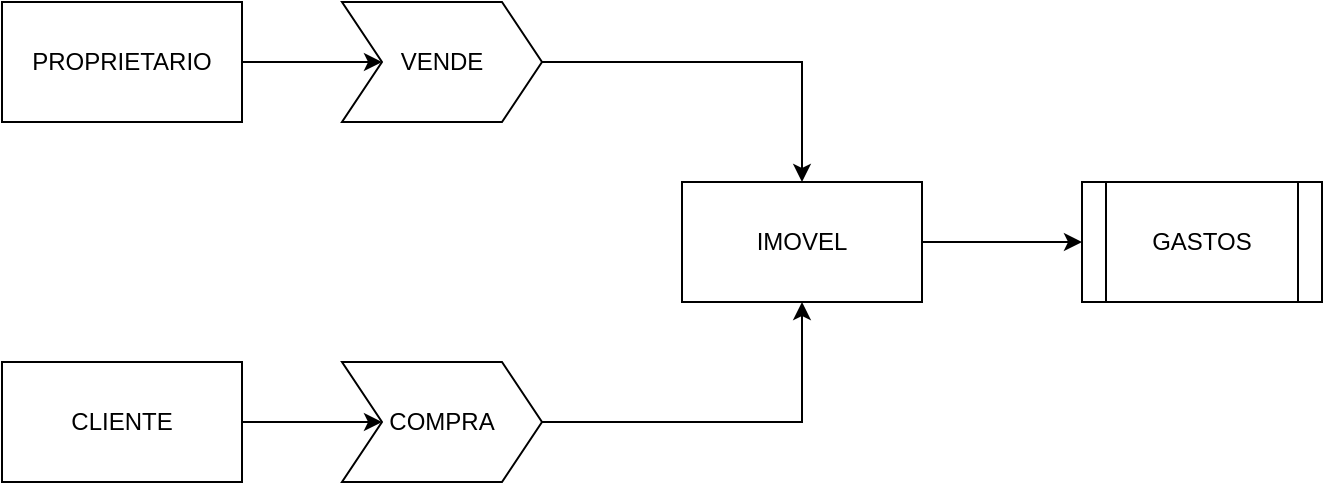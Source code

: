<mxfile version="14.4.7" type="github" pages="2"><diagram id="0wjSdkJ5OoGrcIgbdPTW" name="Modelo Conceitual"><mxGraphModel dx="1422" dy="772" grid="1" gridSize="10" guides="1" tooltips="1" connect="1" arrows="1" fold="1" page="1" pageScale="1" pageWidth="827" pageHeight="1169" math="0" shadow="0"><root><mxCell id="0"/><mxCell id="1" parent="0"/><mxCell id="U93-BQrxDhiTI5AfRtcm-2" value="" style="edgeStyle=orthogonalEdgeStyle;rounded=0;orthogonalLoop=1;jettySize=auto;html=1;" parent="1" source="kEWGwpAPUP-Cq8Zbehhy-1" target="U93-BQrxDhiTI5AfRtcm-1" edge="1"><mxGeometry relative="1" as="geometry"/></mxCell><mxCell id="kEWGwpAPUP-Cq8Zbehhy-1" value="IMOVEL" style="rounded=0;whiteSpace=wrap;html=1;" parent="1" vertex="1"><mxGeometry x="360" y="350" width="120" height="60" as="geometry"/></mxCell><mxCell id="P8hsAEjdPvvlTDGS6U28-6" style="edgeStyle=orthogonalEdgeStyle;rounded=0;orthogonalLoop=1;jettySize=auto;html=1;" parent="1" source="kEWGwpAPUP-Cq8Zbehhy-3" target="P8hsAEjdPvvlTDGS6U28-4" edge="1"><mxGeometry relative="1" as="geometry"/></mxCell><mxCell id="kEWGwpAPUP-Cq8Zbehhy-3" value="CLIENTE" style="rounded=0;whiteSpace=wrap;html=1;" parent="1" vertex="1"><mxGeometry x="20" y="440" width="120" height="60" as="geometry"/></mxCell><mxCell id="P8hsAEjdPvvlTDGS6U28-2" style="edgeStyle=orthogonalEdgeStyle;rounded=0;orthogonalLoop=1;jettySize=auto;html=1;" parent="1" source="n979XK-J3v3EG1kTO-8k-1" target="P8hsAEjdPvvlTDGS6U28-1" edge="1"><mxGeometry relative="1" as="geometry"/></mxCell><mxCell id="n979XK-J3v3EG1kTO-8k-1" value="PROPRIETARIO" style="rounded=0;whiteSpace=wrap;html=1;" parent="1" vertex="1"><mxGeometry x="20" y="260" width="120" height="60" as="geometry"/></mxCell><mxCell id="P8hsAEjdPvvlTDGS6U28-3" style="edgeStyle=orthogonalEdgeStyle;rounded=0;orthogonalLoop=1;jettySize=auto;html=1;" parent="1" source="P8hsAEjdPvvlTDGS6U28-1" target="kEWGwpAPUP-Cq8Zbehhy-1" edge="1"><mxGeometry relative="1" as="geometry"/></mxCell><mxCell id="P8hsAEjdPvvlTDGS6U28-1" value="VENDE" style="shape=step;perimeter=stepPerimeter;whiteSpace=wrap;html=1;fixedSize=1;" parent="1" vertex="1"><mxGeometry x="190" y="260" width="100" height="60" as="geometry"/></mxCell><mxCell id="P8hsAEjdPvvlTDGS6U28-5" style="edgeStyle=orthogonalEdgeStyle;rounded=0;orthogonalLoop=1;jettySize=auto;html=1;entryX=0.5;entryY=1;entryDx=0;entryDy=0;" parent="1" source="P8hsAEjdPvvlTDGS6U28-4" target="kEWGwpAPUP-Cq8Zbehhy-1" edge="1"><mxGeometry relative="1" as="geometry"/></mxCell><mxCell id="P8hsAEjdPvvlTDGS6U28-4" value="COMPRA" style="shape=step;perimeter=stepPerimeter;whiteSpace=wrap;html=1;fixedSize=1;rotation=0;" parent="1" vertex="1"><mxGeometry x="190" y="440" width="100" height="60" as="geometry"/></mxCell><mxCell id="U93-BQrxDhiTI5AfRtcm-1" value="GASTOS" style="shape=process;whiteSpace=wrap;html=1;backgroundOutline=1;rounded=0;" parent="1" vertex="1"><mxGeometry x="560" y="350" width="120" height="60" as="geometry"/></mxCell></root></mxGraphModel></diagram><diagram id="ya0_SlWHurWOWZ0bjFNb" name="Modelo Logíco"><mxGraphModel dx="2249" dy="772" grid="0" gridSize="10" guides="0" tooltips="1" connect="1" arrows="1" fold="1" page="1" pageScale="1" pageWidth="827" pageHeight="1169" math="0" shadow="0"><root><mxCell id="bZDBQCk9bwsD1wBlQZlb-0"/><mxCell id="bZDBQCk9bwsD1wBlQZlb-1" parent="bZDBQCk9bwsD1wBlQZlb-0"/><mxCell id="_6R7sTgivN8-7eFJHMNU-14" value="tb_banco" style="shape=table;startSize=30;container=1;collapsible=1;childLayout=tableLayout;fixedRows=1;rowLines=0;fontStyle=1;align=center;resizeLast=1;" parent="bZDBQCk9bwsD1wBlQZlb-1" vertex="1"><mxGeometry x="132" y="485" width="212" height="90.75" as="geometry"/></mxCell><mxCell id="_6R7sTgivN8-7eFJHMNU-15" value="" style="shape=partialRectangle;collapsible=0;dropTarget=0;pointerEvents=0;fillColor=none;top=0;left=0;bottom=1;right=0;points=[[0,0.5],[1,0.5]];portConstraint=eastwest;" parent="_6R7sTgivN8-7eFJHMNU-14" vertex="1"><mxGeometry y="30" width="212" height="30" as="geometry"/></mxCell><mxCell id="_6R7sTgivN8-7eFJHMNU-16" value="PK" style="shape=partialRectangle;connectable=0;fillColor=none;top=0;left=0;bottom=0;right=0;fontStyle=1;overflow=hidden;" parent="_6R7sTgivN8-7eFJHMNU-15" vertex="1"><mxGeometry width="60.75" height="30" as="geometry"/></mxCell><mxCell id="_6R7sTgivN8-7eFJHMNU-17" value="id_banco" style="shape=partialRectangle;connectable=0;fillColor=none;top=0;left=0;bottom=0;right=0;align=left;spacingLeft=6;fontStyle=5;overflow=hidden;" parent="_6R7sTgivN8-7eFJHMNU-15" vertex="1"><mxGeometry x="60.75" width="151.25" height="30" as="geometry"/></mxCell><mxCell id="_6R7sTgivN8-7eFJHMNU-18" value="" style="shape=partialRectangle;collapsible=0;dropTarget=0;pointerEvents=0;fillColor=none;top=0;left=0;bottom=0;right=0;points=[[0,0.5],[1,0.5]];portConstraint=eastwest;" parent="_6R7sTgivN8-7eFJHMNU-14" vertex="1"><mxGeometry y="60" width="212" height="30" as="geometry"/></mxCell><mxCell id="_6R7sTgivN8-7eFJHMNU-19" value="varchar" style="shape=partialRectangle;connectable=0;fillColor=none;top=0;left=0;bottom=0;right=0;editable=1;overflow=hidden;" parent="_6R7sTgivN8-7eFJHMNU-18" vertex="1"><mxGeometry width="60.75" height="30" as="geometry"/></mxCell><mxCell id="_6R7sTgivN8-7eFJHMNU-20" value="nm_banco" style="shape=partialRectangle;connectable=0;fillColor=none;top=0;left=0;bottom=0;right=0;align=left;spacingLeft=6;overflow=hidden;" parent="_6R7sTgivN8-7eFJHMNU-18" vertex="1"><mxGeometry x="60.75" width="151.25" height="30" as="geometry"/></mxCell><mxCell id="_6R7sTgivN8-7eFJHMNU-38" value="tb_compra" style="shape=table;startSize=30;container=1;collapsible=1;childLayout=tableLayout;fixedRows=1;rowLines=0;fontStyle=1;align=center;resizeLast=1;" parent="bZDBQCk9bwsD1wBlQZlb-1" vertex="1"><mxGeometry x="489" y="290" width="244" height="210" as="geometry"/></mxCell><mxCell id="_6R7sTgivN8-7eFJHMNU-39" value="" style="shape=partialRectangle;collapsible=0;dropTarget=0;pointerEvents=0;fillColor=none;top=0;left=0;bottom=1;right=0;points=[[0,0.5],[1,0.5]];portConstraint=eastwest;" parent="_6R7sTgivN8-7eFJHMNU-38" vertex="1"><mxGeometry y="30" width="244" height="30" as="geometry"/></mxCell><mxCell id="_6R7sTgivN8-7eFJHMNU-40" value="PK" style="shape=partialRectangle;connectable=0;fillColor=none;top=0;left=0;bottom=0;right=0;fontStyle=1;overflow=hidden;" parent="_6R7sTgivN8-7eFJHMNU-39" vertex="1"><mxGeometry width="50.75" height="30" as="geometry"/></mxCell><mxCell id="_6R7sTgivN8-7eFJHMNU-41" value="id_compra" style="shape=partialRectangle;connectable=0;fillColor=none;top=0;left=0;bottom=0;right=0;align=left;spacingLeft=6;fontStyle=5;overflow=hidden;" parent="_6R7sTgivN8-7eFJHMNU-39" vertex="1"><mxGeometry x="50.75" width="193.25" height="30" as="geometry"/></mxCell><mxCell id="_6R7sTgivN8-7eFJHMNU-42" value="" style="shape=partialRectangle;collapsible=0;dropTarget=0;pointerEvents=0;fillColor=none;top=0;left=0;bottom=0;right=0;points=[[0,0.5],[1,0.5]];portConstraint=eastwest;" parent="_6R7sTgivN8-7eFJHMNU-38" vertex="1"><mxGeometry y="60" width="244" height="30" as="geometry"/></mxCell><mxCell id="_6R7sTgivN8-7eFJHMNU-43" value="FK" style="shape=partialRectangle;connectable=0;fillColor=none;top=0;left=0;bottom=0;right=0;editable=1;overflow=hidden;" parent="_6R7sTgivN8-7eFJHMNU-42" vertex="1"><mxGeometry width="50.75" height="30" as="geometry"/></mxCell><mxCell id="_6R7sTgivN8-7eFJHMNU-44" value="id_imovel" style="shape=partialRectangle;connectable=0;fillColor=none;top=0;left=0;bottom=0;right=0;align=left;spacingLeft=6;overflow=hidden;" parent="_6R7sTgivN8-7eFJHMNU-42" vertex="1"><mxGeometry x="50.75" width="193.25" height="30" as="geometry"/></mxCell><mxCell id="_6R7sTgivN8-7eFJHMNU-45" value="" style="shape=partialRectangle;collapsible=0;dropTarget=0;pointerEvents=0;fillColor=none;top=0;left=0;bottom=0;right=0;points=[[0,0.5],[1,0.5]];portConstraint=eastwest;" parent="_6R7sTgivN8-7eFJHMNU-38" vertex="1"><mxGeometry y="90" width="244" height="30" as="geometry"/></mxCell><mxCell id="_6R7sTgivN8-7eFJHMNU-46" value="FK" style="shape=partialRectangle;connectable=0;fillColor=none;top=0;left=0;bottom=0;right=0;editable=1;overflow=hidden;" parent="_6R7sTgivN8-7eFJHMNU-45" vertex="1"><mxGeometry width="50.75" height="30" as="geometry"/></mxCell><mxCell id="_6R7sTgivN8-7eFJHMNU-47" value="id_cliente" style="shape=partialRectangle;connectable=0;fillColor=none;top=0;left=0;bottom=0;right=0;align=left;spacingLeft=6;overflow=hidden;" parent="_6R7sTgivN8-7eFJHMNU-45" vertex="1"><mxGeometry x="50.75" width="193.25" height="30" as="geometry"/></mxCell><mxCell id="_6R7sTgivN8-7eFJHMNU-48" value="" style="shape=partialRectangle;collapsible=0;dropTarget=0;pointerEvents=0;fillColor=none;top=0;left=0;bottom=0;right=0;points=[[0,0.5],[1,0.5]];portConstraint=eastwest;" parent="_6R7sTgivN8-7eFJHMNU-38" vertex="1"><mxGeometry y="120" width="244" height="30" as="geometry"/></mxCell><mxCell id="_6R7sTgivN8-7eFJHMNU-49" value="varchar" style="shape=partialRectangle;connectable=0;fillColor=none;top=0;left=0;bottom=0;right=0;editable=1;overflow=hidden;" parent="_6R7sTgivN8-7eFJHMNU-48" vertex="1"><mxGeometry width="50.75" height="30" as="geometry"/></mxCell><mxCell id="_6R7sTgivN8-7eFJHMNU-50" value="tipo_pagamento" style="shape=partialRectangle;connectable=0;fillColor=none;top=0;left=0;bottom=0;right=0;align=left;spacingLeft=6;overflow=hidden;" parent="_6R7sTgivN8-7eFJHMNU-48" vertex="1"><mxGeometry x="50.75" width="193.25" height="30" as="geometry"/></mxCell><mxCell id="_6R7sTgivN8-7eFJHMNU-96" value="" style="shape=partialRectangle;collapsible=0;dropTarget=0;pointerEvents=0;fillColor=none;top=0;left=0;bottom=0;right=0;points=[[0,0.5],[1,0.5]];portConstraint=eastwest;" parent="_6R7sTgivN8-7eFJHMNU-38" vertex="1"><mxGeometry y="150" width="244" height="30" as="geometry"/></mxCell><mxCell id="_6R7sTgivN8-7eFJHMNU-97" value="FK" style="shape=partialRectangle;connectable=0;fillColor=none;top=0;left=0;bottom=0;right=0;fontStyle=0;overflow=hidden;" parent="_6R7sTgivN8-7eFJHMNU-96" vertex="1"><mxGeometry width="50.75" height="30" as="geometry"/></mxCell><mxCell id="_6R7sTgivN8-7eFJHMNU-98" value="id_banco" style="shape=partialRectangle;connectable=0;fillColor=none;top=0;left=0;bottom=0;right=0;align=left;spacingLeft=6;fontStyle=0;overflow=hidden;" parent="_6R7sTgivN8-7eFJHMNU-96" vertex="1"><mxGeometry x="50.75" width="193.25" height="30" as="geometry"/></mxCell><mxCell id="_6R7sTgivN8-7eFJHMNU-63" value="" style="shape=partialRectangle;collapsible=0;dropTarget=0;pointerEvents=0;fillColor=none;top=0;left=0;bottom=0;right=0;points=[[0,0.5],[1,0.5]];portConstraint=eastwest;" parent="_6R7sTgivN8-7eFJHMNU-38" vertex="1"><mxGeometry y="180" width="244" height="30" as="geometry"/></mxCell><mxCell id="_6R7sTgivN8-7eFJHMNU-64" value="integer" style="shape=partialRectangle;connectable=0;fillColor=none;top=0;left=0;bottom=0;right=0;fontStyle=0;overflow=hidden;" parent="_6R7sTgivN8-7eFJHMNU-63" vertex="1"><mxGeometry width="50.75" height="30" as="geometry"/></mxCell><mxCell id="_6R7sTgivN8-7eFJHMNU-65" value="valor_pagamento" style="shape=partialRectangle;connectable=0;fillColor=none;top=0;left=0;bottom=0;right=0;align=left;spacingLeft=6;fontStyle=0;overflow=hidden;" parent="_6R7sTgivN8-7eFJHMNU-63" vertex="1"><mxGeometry x="50.75" width="193.25" height="30" as="geometry"/></mxCell><mxCell id="_6R7sTgivN8-7eFJHMNU-66" value="tb_cliente" style="shape=table;startSize=30;container=1;collapsible=1;childLayout=tableLayout;fixedRows=1;rowLines=0;fontStyle=1;align=center;resizeLast=1;" parent="bZDBQCk9bwsD1wBlQZlb-1" vertex="1"><mxGeometry x="-195" y="319" width="244" height="330" as="geometry"/></mxCell><mxCell id="_6R7sTgivN8-7eFJHMNU-67" value="" style="shape=partialRectangle;collapsible=0;dropTarget=0;pointerEvents=0;fillColor=none;top=0;left=0;bottom=1;right=0;points=[[0,0.5],[1,0.5]];portConstraint=eastwest;" parent="_6R7sTgivN8-7eFJHMNU-66" vertex="1"><mxGeometry y="30" width="244" height="30" as="geometry"/></mxCell><mxCell id="_6R7sTgivN8-7eFJHMNU-68" value="PK" style="shape=partialRectangle;connectable=0;fillColor=none;top=0;left=0;bottom=0;right=0;fontStyle=1;overflow=hidden;" parent="_6R7sTgivN8-7eFJHMNU-67" vertex="1"><mxGeometry width="50.75" height="30" as="geometry"/></mxCell><mxCell id="_6R7sTgivN8-7eFJHMNU-69" value="id_cliente" style="shape=partialRectangle;connectable=0;fillColor=none;top=0;left=0;bottom=0;right=0;align=left;spacingLeft=6;fontStyle=5;overflow=hidden;" parent="_6R7sTgivN8-7eFJHMNU-67" vertex="1"><mxGeometry x="50.75" width="193.25" height="30" as="geometry"/></mxCell><mxCell id="_6R7sTgivN8-7eFJHMNU-70" value="" style="shape=partialRectangle;collapsible=0;dropTarget=0;pointerEvents=0;fillColor=none;top=0;left=0;bottom=0;right=0;points=[[0,0.5],[1,0.5]];portConstraint=eastwest;" parent="_6R7sTgivN8-7eFJHMNU-66" vertex="1"><mxGeometry y="60" width="244" height="30" as="geometry"/></mxCell><mxCell id="_6R7sTgivN8-7eFJHMNU-71" value="varchar" style="shape=partialRectangle;connectable=0;fillColor=none;top=0;left=0;bottom=0;right=0;editable=1;overflow=hidden;" parent="_6R7sTgivN8-7eFJHMNU-70" vertex="1"><mxGeometry width="50.75" height="30" as="geometry"/></mxCell><mxCell id="_6R7sTgivN8-7eFJHMNU-72" value="nm_cliente" style="shape=partialRectangle;connectable=0;fillColor=none;top=0;left=0;bottom=0;right=0;align=left;spacingLeft=6;overflow=hidden;" parent="_6R7sTgivN8-7eFJHMNU-70" vertex="1"><mxGeometry x="50.75" width="193.25" height="30" as="geometry"/></mxCell><mxCell id="_6R7sTgivN8-7eFJHMNU-73" value="" style="shape=partialRectangle;collapsible=0;dropTarget=0;pointerEvents=0;fillColor=none;top=0;left=0;bottom=0;right=0;points=[[0,0.5],[1,0.5]];portConstraint=eastwest;" parent="_6R7sTgivN8-7eFJHMNU-66" vertex="1"><mxGeometry y="90" width="244" height="30" as="geometry"/></mxCell><mxCell id="_6R7sTgivN8-7eFJHMNU-74" value="varchar" style="shape=partialRectangle;connectable=0;fillColor=none;top=0;left=0;bottom=0;right=0;editable=1;overflow=hidden;" parent="_6R7sTgivN8-7eFJHMNU-73" vertex="1"><mxGeometry width="50.75" height="30" as="geometry"/></mxCell><mxCell id="_6R7sTgivN8-7eFJHMNU-75" value="cpf_cliente" style="shape=partialRectangle;connectable=0;fillColor=none;top=0;left=0;bottom=0;right=0;align=left;spacingLeft=6;overflow=hidden;" parent="_6R7sTgivN8-7eFJHMNU-73" vertex="1"><mxGeometry x="50.75" width="193.25" height="30" as="geometry"/></mxCell><mxCell id="_6R7sTgivN8-7eFJHMNU-79" value="" style="shape=partialRectangle;collapsible=0;dropTarget=0;pointerEvents=0;fillColor=none;top=0;left=0;bottom=0;right=0;points=[[0,0.5],[1,0.5]];portConstraint=eastwest;" parent="_6R7sTgivN8-7eFJHMNU-66" vertex="1"><mxGeometry y="120" width="244" height="30" as="geometry"/></mxCell><mxCell id="_6R7sTgivN8-7eFJHMNU-80" value="varchar" style="shape=partialRectangle;connectable=0;fillColor=none;top=0;left=0;bottom=0;right=0;fontStyle=0;overflow=hidden;" parent="_6R7sTgivN8-7eFJHMNU-79" vertex="1"><mxGeometry width="50.75" height="30" as="geometry"/></mxCell><mxCell id="_6R7sTgivN8-7eFJHMNU-81" value="rg_cliente" style="shape=partialRectangle;connectable=0;fillColor=none;top=0;left=0;bottom=0;right=0;align=left;spacingLeft=6;fontStyle=0;overflow=hidden;" parent="_6R7sTgivN8-7eFJHMNU-79" vertex="1"><mxGeometry x="50.75" width="193.25" height="30" as="geometry"/></mxCell><mxCell id="JCwHDmnPNmfpdujuYzrX-1" value="" style="shape=partialRectangle;collapsible=0;dropTarget=0;pointerEvents=0;fillColor=none;top=0;left=0;bottom=0;right=0;points=[[0,0.5],[1,0.5]];portConstraint=eastwest;" vertex="1" parent="_6R7sTgivN8-7eFJHMNU-66"><mxGeometry y="150" width="244" height="30" as="geometry"/></mxCell><mxCell id="JCwHDmnPNmfpdujuYzrX-2" value="varchar" style="shape=partialRectangle;connectable=0;fillColor=none;top=0;left=0;bottom=0;right=0;fontStyle=0;overflow=hidden;" vertex="1" parent="JCwHDmnPNmfpdujuYzrX-1"><mxGeometry width="50.75" height="30" as="geometry"/></mxCell><mxCell id="JCwHDmnPNmfpdujuYzrX-3" value="endereco" style="shape=partialRectangle;connectable=0;fillColor=none;top=0;left=0;bottom=0;right=0;align=left;spacingLeft=6;fontStyle=0;overflow=hidden;" vertex="1" parent="JCwHDmnPNmfpdujuYzrX-1"><mxGeometry x="50.75" width="193.25" height="30" as="geometry"/></mxCell><mxCell id="JCwHDmnPNmfpdujuYzrX-5" value="" style="shape=partialRectangle;collapsible=0;dropTarget=0;pointerEvents=0;fillColor=none;top=0;left=0;bottom=0;right=0;points=[[0,0.5],[1,0.5]];portConstraint=eastwest;" vertex="1" parent="_6R7sTgivN8-7eFJHMNU-66"><mxGeometry y="180" width="244" height="30" as="geometry"/></mxCell><mxCell id="JCwHDmnPNmfpdujuYzrX-6" value="varchar" style="shape=partialRectangle;connectable=0;fillColor=none;top=0;left=0;bottom=0;right=0;fontStyle=0;overflow=hidden;" vertex="1" parent="JCwHDmnPNmfpdujuYzrX-5"><mxGeometry width="50.75" height="30" as="geometry"/></mxCell><mxCell id="JCwHDmnPNmfpdujuYzrX-7" value="cep" style="shape=partialRectangle;connectable=0;fillColor=none;top=0;left=0;bottom=0;right=0;align=left;spacingLeft=6;fontStyle=0;overflow=hidden;" vertex="1" parent="JCwHDmnPNmfpdujuYzrX-5"><mxGeometry x="50.75" width="193.25" height="30" as="geometry"/></mxCell><mxCell id="JCwHDmnPNmfpdujuYzrX-9" value="" style="shape=partialRectangle;collapsible=0;dropTarget=0;pointerEvents=0;fillColor=none;top=0;left=0;bottom=0;right=0;points=[[0,0.5],[1,0.5]];portConstraint=eastwest;" vertex="1" parent="_6R7sTgivN8-7eFJHMNU-66"><mxGeometry y="210" width="244" height="30" as="geometry"/></mxCell><mxCell id="JCwHDmnPNmfpdujuYzrX-10" value="varchar" style="shape=partialRectangle;connectable=0;fillColor=none;top=0;left=0;bottom=0;right=0;fontStyle=0;overflow=hidden;" vertex="1" parent="JCwHDmnPNmfpdujuYzrX-9"><mxGeometry width="50.75" height="30" as="geometry"/></mxCell><mxCell id="JCwHDmnPNmfpdujuYzrX-11" value="uf" style="shape=partialRectangle;connectable=0;fillColor=none;top=0;left=0;bottom=0;right=0;align=left;spacingLeft=6;fontStyle=0;overflow=hidden;" vertex="1" parent="JCwHDmnPNmfpdujuYzrX-9"><mxGeometry x="50.75" width="193.25" height="30" as="geometry"/></mxCell><mxCell id="_6R7sTgivN8-7eFJHMNU-76" value="" style="shape=partialRectangle;collapsible=0;dropTarget=0;pointerEvents=0;fillColor=none;top=0;left=0;bottom=0;right=0;points=[[0,0.5],[1,0.5]];portConstraint=eastwest;" parent="_6R7sTgivN8-7eFJHMNU-66" vertex="1"><mxGeometry y="240" width="244" height="30" as="geometry"/></mxCell><mxCell id="_6R7sTgivN8-7eFJHMNU-77" value="date" style="shape=partialRectangle;connectable=0;fillColor=none;top=0;left=0;bottom=0;right=0;editable=1;overflow=hidden;" parent="_6R7sTgivN8-7eFJHMNU-76" vertex="1"><mxGeometry width="50.75" height="30" as="geometry"/></mxCell><mxCell id="_6R7sTgivN8-7eFJHMNU-78" value="data_nascimento" style="shape=partialRectangle;connectable=0;fillColor=none;top=0;left=0;bottom=0;right=0;align=left;spacingLeft=6;overflow=hidden;" parent="_6R7sTgivN8-7eFJHMNU-76" vertex="1"><mxGeometry x="50.75" width="193.25" height="30" as="geometry"/></mxCell><mxCell id="_6R7sTgivN8-7eFJHMNU-87" value="" style="shape=partialRectangle;collapsible=0;dropTarget=0;pointerEvents=0;fillColor=none;top=0;left=0;bottom=0;right=0;points=[[0,0.5],[1,0.5]];portConstraint=eastwest;" parent="_6R7sTgivN8-7eFJHMNU-66" vertex="1"><mxGeometry y="270" width="244" height="30" as="geometry"/></mxCell><mxCell id="_6R7sTgivN8-7eFJHMNU-88" value="varchar" style="shape=partialRectangle;connectable=0;fillColor=none;top=0;left=0;bottom=0;right=0;fontStyle=0;overflow=hidden;" parent="_6R7sTgivN8-7eFJHMNU-87" vertex="1"><mxGeometry width="50.75" height="30" as="geometry"/></mxCell><mxCell id="_6R7sTgivN8-7eFJHMNU-89" value="estado_civil" style="shape=partialRectangle;connectable=0;fillColor=none;top=0;left=0;bottom=0;right=0;align=left;spacingLeft=6;fontStyle=0;overflow=hidden;" parent="_6R7sTgivN8-7eFJHMNU-87" vertex="1"><mxGeometry x="50.75" width="193.25" height="30" as="geometry"/></mxCell><mxCell id="_6R7sTgivN8-7eFJHMNU-91" value="" style="shape=partialRectangle;collapsible=0;dropTarget=0;pointerEvents=0;fillColor=none;top=0;left=0;bottom=0;right=0;points=[[0,0.5],[1,0.5]];portConstraint=eastwest;" parent="_6R7sTgivN8-7eFJHMNU-66" vertex="1"><mxGeometry y="300" width="244" height="30" as="geometry"/></mxCell><mxCell id="_6R7sTgivN8-7eFJHMNU-92" value="varchar" style="shape=partialRectangle;connectable=0;fillColor=none;top=0;left=0;bottom=0;right=0;fontStyle=0;overflow=hidden;" parent="_6R7sTgivN8-7eFJHMNU-91" vertex="1"><mxGeometry width="50.75" height="30" as="geometry"/></mxCell><mxCell id="_6R7sTgivN8-7eFJHMNU-93" value="profissao" style="shape=partialRectangle;connectable=0;fillColor=none;top=0;left=0;bottom=0;right=0;align=left;spacingLeft=6;fontStyle=0;overflow=hidden;" parent="_6R7sTgivN8-7eFJHMNU-91" vertex="1"><mxGeometry x="50.75" width="193.25" height="30" as="geometry"/></mxCell><mxCell id="_6R7sTgivN8-7eFJHMNU-99" value="tb_proprietario" style="shape=table;startSize=30;container=1;collapsible=1;childLayout=tableLayout;fixedRows=1;rowLines=0;fontStyle=1;align=center;resizeLast=1;" parent="bZDBQCk9bwsD1wBlQZlb-1" vertex="1"><mxGeometry x="-196" y="34" width="244" height="240" as="geometry"/></mxCell><mxCell id="_6R7sTgivN8-7eFJHMNU-100" value="" style="shape=partialRectangle;collapsible=0;dropTarget=0;pointerEvents=0;fillColor=none;top=0;left=0;bottom=1;right=0;points=[[0,0.5],[1,0.5]];portConstraint=eastwest;" parent="_6R7sTgivN8-7eFJHMNU-99" vertex="1"><mxGeometry y="30" width="244" height="30" as="geometry"/></mxCell><mxCell id="_6R7sTgivN8-7eFJHMNU-101" value="PK" style="shape=partialRectangle;connectable=0;fillColor=none;top=0;left=0;bottom=0;right=0;fontStyle=1;overflow=hidden;" parent="_6R7sTgivN8-7eFJHMNU-100" vertex="1"><mxGeometry width="50.75" height="30" as="geometry"/></mxCell><mxCell id="_6R7sTgivN8-7eFJHMNU-102" value="id_proprietario" style="shape=partialRectangle;connectable=0;fillColor=none;top=0;left=0;bottom=0;right=0;align=left;spacingLeft=6;fontStyle=5;overflow=hidden;" parent="_6R7sTgivN8-7eFJHMNU-100" vertex="1"><mxGeometry x="50.75" width="193.25" height="30" as="geometry"/></mxCell><mxCell id="_6R7sTgivN8-7eFJHMNU-103" value="" style="shape=partialRectangle;collapsible=0;dropTarget=0;pointerEvents=0;fillColor=none;top=0;left=0;bottom=0;right=0;points=[[0,0.5],[1,0.5]];portConstraint=eastwest;" parent="_6R7sTgivN8-7eFJHMNU-99" vertex="1"><mxGeometry y="60" width="244" height="30" as="geometry"/></mxCell><mxCell id="_6R7sTgivN8-7eFJHMNU-104" value="varchar" style="shape=partialRectangle;connectable=0;fillColor=none;top=0;left=0;bottom=0;right=0;editable=1;overflow=hidden;" parent="_6R7sTgivN8-7eFJHMNU-103" vertex="1"><mxGeometry width="50.75" height="30" as="geometry"/></mxCell><mxCell id="_6R7sTgivN8-7eFJHMNU-105" value="nm_proprietario" style="shape=partialRectangle;connectable=0;fillColor=none;top=0;left=0;bottom=0;right=0;align=left;spacingLeft=6;overflow=hidden;" parent="_6R7sTgivN8-7eFJHMNU-103" vertex="1"><mxGeometry x="50.75" width="193.25" height="30" as="geometry"/></mxCell><mxCell id="_6R7sTgivN8-7eFJHMNU-106" value="" style="shape=partialRectangle;collapsible=0;dropTarget=0;pointerEvents=0;fillColor=none;top=0;left=0;bottom=0;right=0;points=[[0,0.5],[1,0.5]];portConstraint=eastwest;" parent="_6R7sTgivN8-7eFJHMNU-99" vertex="1"><mxGeometry y="90" width="244" height="30" as="geometry"/></mxCell><mxCell id="_6R7sTgivN8-7eFJHMNU-107" value="varchar" style="shape=partialRectangle;connectable=0;fillColor=none;top=0;left=0;bottom=0;right=0;editable=1;overflow=hidden;" parent="_6R7sTgivN8-7eFJHMNU-106" vertex="1"><mxGeometry width="50.75" height="30" as="geometry"/></mxCell><mxCell id="_6R7sTgivN8-7eFJHMNU-108" value="cpf_proprietario" style="shape=partialRectangle;connectable=0;fillColor=none;top=0;left=0;bottom=0;right=0;align=left;spacingLeft=6;overflow=hidden;" parent="_6R7sTgivN8-7eFJHMNU-106" vertex="1"><mxGeometry x="50.75" width="193.25" height="30" as="geometry"/></mxCell><mxCell id="_6R7sTgivN8-7eFJHMNU-109" value="" style="shape=partialRectangle;collapsible=0;dropTarget=0;pointerEvents=0;fillColor=none;top=0;left=0;bottom=0;right=0;points=[[0,0.5],[1,0.5]];portConstraint=eastwest;" parent="_6R7sTgivN8-7eFJHMNU-99" vertex="1"><mxGeometry y="120" width="244" height="30" as="geometry"/></mxCell><mxCell id="_6R7sTgivN8-7eFJHMNU-110" value="varchar" style="shape=partialRectangle;connectable=0;fillColor=none;top=0;left=0;bottom=0;right=0;editable=1;overflow=hidden;" parent="_6R7sTgivN8-7eFJHMNU-109" vertex="1"><mxGeometry width="50.75" height="30" as="geometry"/></mxCell><mxCell id="_6R7sTgivN8-7eFJHMNU-111" value="rg_proprietario" style="shape=partialRectangle;connectable=0;fillColor=none;top=0;left=0;bottom=0;right=0;align=left;spacingLeft=6;overflow=hidden;" parent="_6R7sTgivN8-7eFJHMNU-109" vertex="1"><mxGeometry x="50.75" width="193.25" height="30" as="geometry"/></mxCell><mxCell id="_6R7sTgivN8-7eFJHMNU-112" value="" style="shape=partialRectangle;collapsible=0;dropTarget=0;pointerEvents=0;fillColor=none;top=0;left=0;bottom=0;right=0;points=[[0,0.5],[1,0.5]];portConstraint=eastwest;" parent="_6R7sTgivN8-7eFJHMNU-99" vertex="1"><mxGeometry y="150" width="244" height="30" as="geometry"/></mxCell><mxCell id="_6R7sTgivN8-7eFJHMNU-113" value="varchar" style="shape=partialRectangle;connectable=0;fillColor=none;top=0;left=0;bottom=0;right=0;fontStyle=0;overflow=hidden;" parent="_6R7sTgivN8-7eFJHMNU-112" vertex="1"><mxGeometry width="50.75" height="30" as="geometry"/></mxCell><mxCell id="_6R7sTgivN8-7eFJHMNU-114" value="data_nascimento" style="shape=partialRectangle;connectable=0;fillColor=none;top=0;left=0;bottom=0;right=0;align=left;spacingLeft=6;fontStyle=0;overflow=hidden;" parent="_6R7sTgivN8-7eFJHMNU-112" vertex="1"><mxGeometry x="50.75" width="193.25" height="30" as="geometry"/></mxCell><mxCell id="_6R7sTgivN8-7eFJHMNU-115" value="" style="shape=partialRectangle;collapsible=0;dropTarget=0;pointerEvents=0;fillColor=none;top=0;left=0;bottom=0;right=0;points=[[0,0.5],[1,0.5]];portConstraint=eastwest;" parent="_6R7sTgivN8-7eFJHMNU-99" vertex="1"><mxGeometry y="180" width="244" height="30" as="geometry"/></mxCell><mxCell id="_6R7sTgivN8-7eFJHMNU-116" value="varchar" style="shape=partialRectangle;connectable=0;fillColor=none;top=0;left=0;bottom=0;right=0;fontStyle=0;overflow=hidden;" parent="_6R7sTgivN8-7eFJHMNU-115" vertex="1"><mxGeometry width="50.75" height="30" as="geometry"/></mxCell><mxCell id="_6R7sTgivN8-7eFJHMNU-117" value="estado_civil" style="shape=partialRectangle;connectable=0;fillColor=none;top=0;left=0;bottom=0;right=0;align=left;spacingLeft=6;fontStyle=0;overflow=hidden;" parent="_6R7sTgivN8-7eFJHMNU-115" vertex="1"><mxGeometry x="50.75" width="193.25" height="30" as="geometry"/></mxCell><mxCell id="_6R7sTgivN8-7eFJHMNU-118" value="" style="shape=partialRectangle;collapsible=0;dropTarget=0;pointerEvents=0;fillColor=none;top=0;left=0;bottom=0;right=0;points=[[0,0.5],[1,0.5]];portConstraint=eastwest;" parent="_6R7sTgivN8-7eFJHMNU-99" vertex="1"><mxGeometry y="210" width="244" height="30" as="geometry"/></mxCell><mxCell id="_6R7sTgivN8-7eFJHMNU-119" value="varchar" style="shape=partialRectangle;connectable=0;fillColor=none;top=0;left=0;bottom=0;right=0;fontStyle=0;overflow=hidden;" parent="_6R7sTgivN8-7eFJHMNU-118" vertex="1"><mxGeometry width="50.75" height="30" as="geometry"/></mxCell><mxCell id="_6R7sTgivN8-7eFJHMNU-120" value="profissao" style="shape=partialRectangle;connectable=0;fillColor=none;top=0;left=0;bottom=0;right=0;align=left;spacingLeft=6;fontStyle=0;overflow=hidden;" parent="_6R7sTgivN8-7eFJHMNU-118" vertex="1"><mxGeometry x="50.75" width="193.25" height="30" as="geometry"/></mxCell><mxCell id="_6R7sTgivN8-7eFJHMNU-122" value="tb_imovel" style="shape=table;startSize=30;container=1;collapsible=1;childLayout=tableLayout;fixedRows=1;rowLines=0;fontStyle=1;align=center;resizeLast=1;" parent="bZDBQCk9bwsD1wBlQZlb-1" vertex="1"><mxGeometry x="132" y="37" width="244" height="301" as="geometry"/></mxCell><mxCell id="_6R7sTgivN8-7eFJHMNU-123" value="" style="shape=partialRectangle;collapsible=0;dropTarget=0;pointerEvents=0;fillColor=none;top=0;left=0;bottom=1;right=0;points=[[0,0.5],[1,0.5]];portConstraint=eastwest;" parent="_6R7sTgivN8-7eFJHMNU-122" vertex="1"><mxGeometry y="30" width="244" height="30" as="geometry"/></mxCell><mxCell id="_6R7sTgivN8-7eFJHMNU-124" value="PK" style="shape=partialRectangle;connectable=0;fillColor=none;top=0;left=0;bottom=0;right=0;fontStyle=1;overflow=hidden;" parent="_6R7sTgivN8-7eFJHMNU-123" vertex="1"><mxGeometry width="50.75" height="30" as="geometry"/></mxCell><mxCell id="_6R7sTgivN8-7eFJHMNU-125" value="id_imovel" style="shape=partialRectangle;connectable=0;fillColor=none;top=0;left=0;bottom=0;right=0;align=left;spacingLeft=6;fontStyle=5;overflow=hidden;" parent="_6R7sTgivN8-7eFJHMNU-123" vertex="1"><mxGeometry x="50.75" width="193.25" height="30" as="geometry"/></mxCell><mxCell id="_6R7sTgivN8-7eFJHMNU-126" value="" style="shape=partialRectangle;collapsible=0;dropTarget=0;pointerEvents=0;fillColor=none;top=0;left=0;bottom=0;right=0;points=[[0,0.5],[1,0.5]];portConstraint=eastwest;" parent="_6R7sTgivN8-7eFJHMNU-122" vertex="1"><mxGeometry y="60" width="244" height="30" as="geometry"/></mxCell><mxCell id="_6R7sTgivN8-7eFJHMNU-127" value="varchar" style="shape=partialRectangle;connectable=0;fillColor=none;top=0;left=0;bottom=0;right=0;editable=1;overflow=hidden;" parent="_6R7sTgivN8-7eFJHMNU-126" vertex="1"><mxGeometry width="50.75" height="30" as="geometry"/></mxCell><mxCell id="_6R7sTgivN8-7eFJHMNU-128" value="tipo_imovel" style="shape=partialRectangle;connectable=0;fillColor=none;top=0;left=0;bottom=0;right=0;align=left;spacingLeft=6;overflow=hidden;" parent="_6R7sTgivN8-7eFJHMNU-126" vertex="1"><mxGeometry x="50.75" width="193.25" height="30" as="geometry"/></mxCell><mxCell id="_6R7sTgivN8-7eFJHMNU-129" value="" style="shape=partialRectangle;collapsible=0;dropTarget=0;pointerEvents=0;fillColor=none;top=0;left=0;bottom=0;right=0;points=[[0,0.5],[1,0.5]];portConstraint=eastwest;" parent="_6R7sTgivN8-7eFJHMNU-122" vertex="1"><mxGeometry y="90" width="244" height="30" as="geometry"/></mxCell><mxCell id="_6R7sTgivN8-7eFJHMNU-130" value="varchar" style="shape=partialRectangle;connectable=0;fillColor=none;top=0;left=0;bottom=0;right=0;editable=1;overflow=hidden;" parent="_6R7sTgivN8-7eFJHMNU-129" vertex="1"><mxGeometry width="50.75" height="30" as="geometry"/></mxCell><mxCell id="_6R7sTgivN8-7eFJHMNU-131" value="endereco" style="shape=partialRectangle;connectable=0;fillColor=none;top=0;left=0;bottom=0;right=0;align=left;spacingLeft=6;overflow=hidden;" parent="_6R7sTgivN8-7eFJHMNU-129" vertex="1"><mxGeometry x="50.75" width="193.25" height="30" as="geometry"/></mxCell><mxCell id="uTv33px4Bex1g74iwVlq-34" value="" style="shape=partialRectangle;collapsible=0;dropTarget=0;pointerEvents=0;fillColor=none;top=0;left=0;bottom=0;right=0;points=[[0,0.5],[1,0.5]];portConstraint=eastwest;" parent="_6R7sTgivN8-7eFJHMNU-122" vertex="1"><mxGeometry y="120" width="244" height="30" as="geometry"/></mxCell><mxCell id="uTv33px4Bex1g74iwVlq-35" value="varchar" style="shape=partialRectangle;connectable=0;fillColor=none;top=0;left=0;bottom=0;right=0;fontStyle=0;overflow=hidden;" parent="uTv33px4Bex1g74iwVlq-34" vertex="1"><mxGeometry width="50.75" height="30" as="geometry"/></mxCell><mxCell id="uTv33px4Bex1g74iwVlq-36" value="complemento" style="shape=partialRectangle;connectable=0;fillColor=none;top=0;left=0;bottom=0;right=0;align=left;spacingLeft=6;fontStyle=0;overflow=hidden;" parent="uTv33px4Bex1g74iwVlq-34" vertex="1"><mxGeometry x="50.75" width="193.25" height="30" as="geometry"/></mxCell><mxCell id="_6R7sTgivN8-7eFJHMNU-132" value="" style="shape=partialRectangle;collapsible=0;dropTarget=0;pointerEvents=0;fillColor=none;top=0;left=0;bottom=0;right=0;points=[[0,0.5],[1,0.5]];portConstraint=eastwest;" parent="_6R7sTgivN8-7eFJHMNU-122" vertex="1"><mxGeometry y="150" width="244" height="30" as="geometry"/></mxCell><mxCell id="_6R7sTgivN8-7eFJHMNU-133" value="varchar" style="shape=partialRectangle;connectable=0;fillColor=none;top=0;left=0;bottom=0;right=0;editable=1;overflow=hidden;" parent="_6R7sTgivN8-7eFJHMNU-132" vertex="1"><mxGeometry width="50.75" height="30" as="geometry"/></mxCell><mxCell id="_6R7sTgivN8-7eFJHMNU-134" value="cep" style="shape=partialRectangle;connectable=0;fillColor=none;top=0;left=0;bottom=0;right=0;align=left;spacingLeft=6;overflow=hidden;" parent="_6R7sTgivN8-7eFJHMNU-132" vertex="1"><mxGeometry x="50.75" width="193.25" height="30" as="geometry"/></mxCell><mxCell id="_6R7sTgivN8-7eFJHMNU-145" value="" style="shape=partialRectangle;collapsible=0;dropTarget=0;pointerEvents=0;fillColor=none;top=0;left=0;bottom=0;right=0;points=[[0,0.5],[1,0.5]];portConstraint=eastwest;" parent="_6R7sTgivN8-7eFJHMNU-122" vertex="1"><mxGeometry y="180" width="244" height="30" as="geometry"/></mxCell><mxCell id="_6R7sTgivN8-7eFJHMNU-146" value="varchar" style="shape=partialRectangle;connectable=0;fillColor=none;top=0;left=0;bottom=0;right=0;fontStyle=0;overflow=hidden;" parent="_6R7sTgivN8-7eFJHMNU-145" vertex="1"><mxGeometry width="50.75" height="30" as="geometry"/></mxCell><mxCell id="_6R7sTgivN8-7eFJHMNU-147" value="uf" style="shape=partialRectangle;connectable=0;fillColor=none;top=0;left=0;bottom=0;right=0;align=left;spacingLeft=6;fontStyle=0;overflow=hidden;" parent="_6R7sTgivN8-7eFJHMNU-145" vertex="1"><mxGeometry x="50.75" width="193.25" height="30" as="geometry"/></mxCell><mxCell id="_6R7sTgivN8-7eFJHMNU-135" value="" style="shape=partialRectangle;collapsible=0;dropTarget=0;pointerEvents=0;fillColor=none;top=0;left=0;bottom=0;right=0;points=[[0,0.5],[1,0.5]];portConstraint=eastwest;" parent="_6R7sTgivN8-7eFJHMNU-122" vertex="1"><mxGeometry y="210" width="244" height="30" as="geometry"/></mxCell><mxCell id="_6R7sTgivN8-7eFJHMNU-136" value="FK" style="shape=partialRectangle;connectable=0;fillColor=none;top=0;left=0;bottom=0;right=0;fontStyle=0;overflow=hidden;" parent="_6R7sTgivN8-7eFJHMNU-135" vertex="1"><mxGeometry width="50.75" height="30" as="geometry"/></mxCell><mxCell id="_6R7sTgivN8-7eFJHMNU-137" value="id_proprietario" style="shape=partialRectangle;connectable=0;fillColor=none;top=0;left=0;bottom=0;right=0;align=left;spacingLeft=6;fontStyle=0;overflow=hidden;" parent="_6R7sTgivN8-7eFJHMNU-135" vertex="1"><mxGeometry x="50.75" width="193.25" height="30" as="geometry"/></mxCell><mxCell id="_6R7sTgivN8-7eFJHMNU-149" value="" style="shape=partialRectangle;collapsible=0;dropTarget=0;pointerEvents=0;fillColor=none;top=0;left=0;bottom=0;right=0;points=[[0,0.5],[1,0.5]];portConstraint=eastwest;" parent="_6R7sTgivN8-7eFJHMNU-122" vertex="1"><mxGeometry y="240" width="244" height="31" as="geometry"/></mxCell><mxCell id="_6R7sTgivN8-7eFJHMNU-150" value="varchar" style="shape=partialRectangle;connectable=0;fillColor=none;top=0;left=0;bottom=0;right=0;fontStyle=0;overflow=hidden;" parent="_6R7sTgivN8-7eFJHMNU-149" vertex="1"><mxGeometry width="50.75" height="31" as="geometry"/></mxCell><mxCell id="_6R7sTgivN8-7eFJHMNU-151" value="adquirido_em" style="shape=partialRectangle;connectable=0;fillColor=none;top=0;left=0;bottom=0;right=0;align=left;spacingLeft=6;fontStyle=0;overflow=hidden;" parent="_6R7sTgivN8-7eFJHMNU-149" vertex="1"><mxGeometry x="50.75" width="193.25" height="31" as="geometry"/></mxCell><mxCell id="_6R7sTgivN8-7eFJHMNU-138" value="" style="shape=partialRectangle;collapsible=0;dropTarget=0;pointerEvents=0;fillColor=none;top=0;left=0;bottom=0;right=0;points=[[0,0.5],[1,0.5]];portConstraint=eastwest;" parent="_6R7sTgivN8-7eFJHMNU-122" vertex="1"><mxGeometry y="271" width="244" height="30" as="geometry"/></mxCell><mxCell id="_6R7sTgivN8-7eFJHMNU-139" value="integer" style="shape=partialRectangle;connectable=0;fillColor=none;top=0;left=0;bottom=0;right=0;fontStyle=0;overflow=hidden;" parent="_6R7sTgivN8-7eFJHMNU-138" vertex="1"><mxGeometry width="50.75" height="30" as="geometry"/></mxCell><mxCell id="_6R7sTgivN8-7eFJHMNU-140" value="valor_imovel" style="shape=partialRectangle;connectable=0;fillColor=none;top=0;left=0;bottom=0;right=0;align=left;spacingLeft=6;fontStyle=0;overflow=hidden;" parent="_6R7sTgivN8-7eFJHMNU-138" vertex="1"><mxGeometry x="50.75" width="193.25" height="30" as="geometry"/></mxCell><mxCell id="_6R7sTgivN8-7eFJHMNU-152" value="tb_gastos_imovel" style="shape=table;startSize=30;container=1;collapsible=1;childLayout=tableLayout;fixedRows=1;rowLines=0;fontStyle=1;align=center;resizeLast=1;" parent="bZDBQCk9bwsD1wBlQZlb-1" vertex="1"><mxGeometry x="490" y="38" width="244" height="150" as="geometry"/></mxCell><mxCell id="_6R7sTgivN8-7eFJHMNU-153" value="" style="shape=partialRectangle;collapsible=0;dropTarget=0;pointerEvents=0;fillColor=none;top=0;left=0;bottom=1;right=0;points=[[0,0.5],[1,0.5]];portConstraint=eastwest;" parent="_6R7sTgivN8-7eFJHMNU-152" vertex="1"><mxGeometry y="30" width="244" height="30" as="geometry"/></mxCell><mxCell id="_6R7sTgivN8-7eFJHMNU-154" value="PK" style="shape=partialRectangle;connectable=0;fillColor=none;top=0;left=0;bottom=0;right=0;fontStyle=1;overflow=hidden;" parent="_6R7sTgivN8-7eFJHMNU-153" vertex="1"><mxGeometry width="50.75" height="30" as="geometry"/></mxCell><mxCell id="_6R7sTgivN8-7eFJHMNU-155" value="id_gasto" style="shape=partialRectangle;connectable=0;fillColor=none;top=0;left=0;bottom=0;right=0;align=left;spacingLeft=6;fontStyle=5;overflow=hidden;" parent="_6R7sTgivN8-7eFJHMNU-153" vertex="1"><mxGeometry x="50.75" width="193.25" height="30" as="geometry"/></mxCell><mxCell id="_6R7sTgivN8-7eFJHMNU-156" value="" style="shape=partialRectangle;collapsible=0;dropTarget=0;pointerEvents=0;fillColor=none;top=0;left=0;bottom=0;right=0;points=[[0,0.5],[1,0.5]];portConstraint=eastwest;" parent="_6R7sTgivN8-7eFJHMNU-152" vertex="1"><mxGeometry y="60" width="244" height="30" as="geometry"/></mxCell><mxCell id="_6R7sTgivN8-7eFJHMNU-157" value="FK" style="shape=partialRectangle;connectable=0;fillColor=none;top=0;left=0;bottom=0;right=0;editable=1;overflow=hidden;" parent="_6R7sTgivN8-7eFJHMNU-156" vertex="1"><mxGeometry width="50.75" height="30" as="geometry"/></mxCell><mxCell id="_6R7sTgivN8-7eFJHMNU-158" value="id_imovel" style="shape=partialRectangle;connectable=0;fillColor=none;top=0;left=0;bottom=0;right=0;align=left;spacingLeft=6;overflow=hidden;" parent="_6R7sTgivN8-7eFJHMNU-156" vertex="1"><mxGeometry x="50.75" width="193.25" height="30" as="geometry"/></mxCell><mxCell id="_6R7sTgivN8-7eFJHMNU-159" value="" style="shape=partialRectangle;collapsible=0;dropTarget=0;pointerEvents=0;fillColor=none;top=0;left=0;bottom=0;right=0;points=[[0,0.5],[1,0.5]];portConstraint=eastwest;" parent="_6R7sTgivN8-7eFJHMNU-152" vertex="1"><mxGeometry y="90" width="244" height="30" as="geometry"/></mxCell><mxCell id="_6R7sTgivN8-7eFJHMNU-160" value="varchar" style="shape=partialRectangle;connectable=0;fillColor=none;top=0;left=0;bottom=0;right=0;editable=1;overflow=hidden;" parent="_6R7sTgivN8-7eFJHMNU-159" vertex="1"><mxGeometry width="50.75" height="30" as="geometry"/></mxCell><mxCell id="_6R7sTgivN8-7eFJHMNU-161" value="tipo_gasto" style="shape=partialRectangle;connectable=0;fillColor=none;top=0;left=0;bottom=0;right=0;align=left;spacingLeft=6;overflow=hidden;" parent="_6R7sTgivN8-7eFJHMNU-159" vertex="1"><mxGeometry x="50.75" width="193.25" height="30" as="geometry"/></mxCell><mxCell id="_6R7sTgivN8-7eFJHMNU-162" value="" style="shape=partialRectangle;collapsible=0;dropTarget=0;pointerEvents=0;fillColor=none;top=0;left=0;bottom=0;right=0;points=[[0,0.5],[1,0.5]];portConstraint=eastwest;" parent="_6R7sTgivN8-7eFJHMNU-152" vertex="1"><mxGeometry y="120" width="244" height="30" as="geometry"/></mxCell><mxCell id="_6R7sTgivN8-7eFJHMNU-163" value="varchar" style="shape=partialRectangle;connectable=0;fillColor=none;top=0;left=0;bottom=0;right=0;editable=1;overflow=hidden;" parent="_6R7sTgivN8-7eFJHMNU-162" vertex="1"><mxGeometry width="50.75" height="30" as="geometry"/></mxCell><mxCell id="_6R7sTgivN8-7eFJHMNU-164" value="valor_gasto" style="shape=partialRectangle;connectable=0;fillColor=none;top=0;left=0;bottom=0;right=0;align=left;spacingLeft=6;overflow=hidden;" parent="_6R7sTgivN8-7eFJHMNU-162" vertex="1"><mxGeometry x="50.75" width="193.25" height="30" as="geometry"/></mxCell><mxCell id="_6R7sTgivN8-7eFJHMNU-178" style="edgeStyle=orthogonalEdgeStyle;rounded=0;orthogonalLoop=1;jettySize=auto;html=1;" parent="bZDBQCk9bwsD1wBlQZlb-1" source="_6R7sTgivN8-7eFJHMNU-100" target="_6R7sTgivN8-7eFJHMNU-135" edge="1"><mxGeometry relative="1" as="geometry"/></mxCell><mxCell id="_6R7sTgivN8-7eFJHMNU-179" style="edgeStyle=orthogonalEdgeStyle;rounded=0;orthogonalLoop=1;jettySize=auto;html=1;" parent="bZDBQCk9bwsD1wBlQZlb-1" source="_6R7sTgivN8-7eFJHMNU-123" target="_6R7sTgivN8-7eFJHMNU-156" edge="1"><mxGeometry relative="1" as="geometry"/></mxCell><mxCell id="_6R7sTgivN8-7eFJHMNU-180" style="edgeStyle=orthogonalEdgeStyle;rounded=0;orthogonalLoop=1;jettySize=auto;html=1;" parent="bZDBQCk9bwsD1wBlQZlb-1" source="_6R7sTgivN8-7eFJHMNU-123" target="_6R7sTgivN8-7eFJHMNU-42" edge="1"><mxGeometry relative="1" as="geometry"/></mxCell><mxCell id="_6R7sTgivN8-7eFJHMNU-181" style="edgeStyle=orthogonalEdgeStyle;rounded=0;orthogonalLoop=1;jettySize=auto;html=1;" parent="bZDBQCk9bwsD1wBlQZlb-1" source="_6R7sTgivN8-7eFJHMNU-67" target="_6R7sTgivN8-7eFJHMNU-45" edge="1"><mxGeometry relative="1" as="geometry"/></mxCell><mxCell id="_6R7sTgivN8-7eFJHMNU-182" style="edgeStyle=orthogonalEdgeStyle;rounded=0;orthogonalLoop=1;jettySize=auto;html=1;" parent="bZDBQCk9bwsD1wBlQZlb-1" source="_6R7sTgivN8-7eFJHMNU-15" target="_6R7sTgivN8-7eFJHMNU-96" edge="1"><mxGeometry relative="1" as="geometry"/></mxCell></root></mxGraphModel></diagram></mxfile>